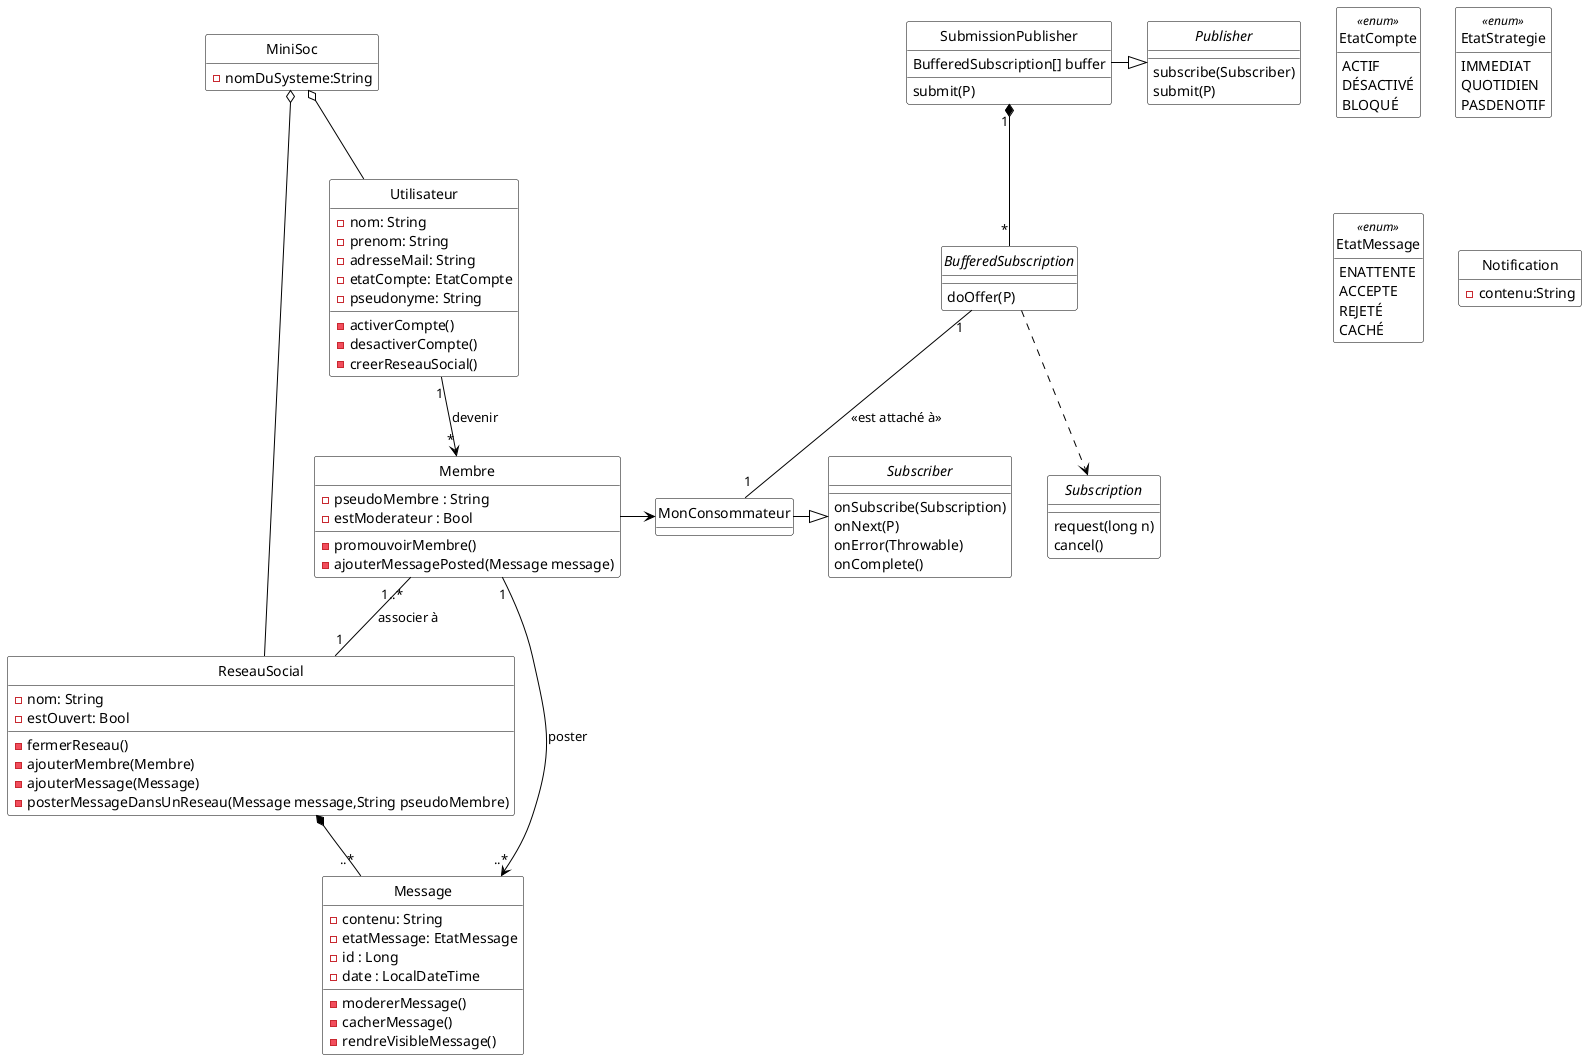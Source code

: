 @startuml

'Diagramme de classes (PlantUML)'

'Configuration charte graphique'
hide empty methods
hide circle
skinparam class {
  BackgroundColor White
  ArrowColor Black
  BorderColor Black
}

'Classes, énumérations, etc.'
class ReseauSocial {
  -nom: String
  -estOuvert: Bool
  -fermerReseau()
  -ajouterMembre(Membre)
  -ajouterMessage(Message)
  -posterMessageDansUnReseau(Message message,String pseudoMembre)
}


class Utilisateur {
  -nom: String
  -prenom: String
  -adresseMail: String
  -etatCompte: EtatCompte
  -pseudonyme: String
  -activerCompte()
  -desactiverCompte()
  -creerReseauSocial()
}


class Membre{
  -pseudoMembre : String
  -estModerateur : Bool
  -promouvoirMembre()
  -ajouterMessagePosted(Message message)
}

class Message{
  -contenu: String
  -etatMessage: EtatMessage
  -id : Long
  -date : LocalDateTime
  -modererMessage()
  -cacherMessage()
  -rendreVisibleMessage()
}

class MiniSoc{
-nomDuSysteme:String
}

enum EtatCompte <<enum>> {
  ACTIF
  DÉSACTIVÉ
  BLOQUÉ
}

enum EtatStrategie <<enum>> {
  IMMEDIAT
  QUOTIDIEN
  PASDENOTIF
}


enum EtatMessage <<enum>>{
  ENATTENTE
  ACCEPTE
  REJETÉ
  CACHÉ
}


interface Publisher {
  subscribe(Subscriber)
  submit(P)
}

interface Subscription {
  request(long n)
  cancel()
}

interface Subscriber {
  onSubscribe(Subscription)
  onNext(P)
  onError(Throwable)
  onComplete()
}

class SubmissionPublisher {
  BufferedSubscription[] buffer
  submit(P)
}

interface BufferedSubscription{
  doOffer(P)
}

class MonConsommateur{

}

class Notification{
  -contenu:String
}

'Associations, etc.'

MiniSoc o-- Utilisateur
MiniSoc o-- ReseauSocial
Utilisateur "1"-->"*" Membre : devenir 
Membre "1..*"--"1" ReseauSocial : associer à
Membre "1"-->"..*" Message : poster
ReseauSocial *--"..*" Message
SubmissionPublisher -|> Publisher
SubmissionPublisher "1" *-- "*" BufferedSubscription
BufferedSubscription .down.> Subscription 
MonConsommateur -|> Subscriber
Membre -> MonConsommateur
BufferedSubscription "1" -- "1" MonConsommateur : <<est attaché à>>



'Au besoin, aides pour le positionnement'

@enduml
